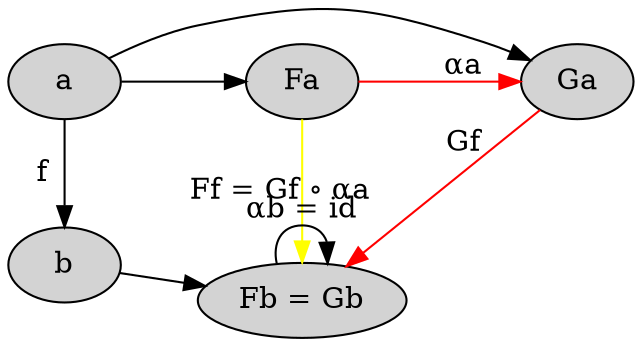 digraph {
  node [style="filled" color="black" fillcolor="lightgray"]

  rankdir=LR
  { rank=same a b }
  { rank=same Fa FbGb }

  a [label="a"]
  b [label="b"]
  Fa [label="Fa"]
  Ga [label="Ga"]
  FbGb [label="Fb = Gb"]

  a -> b [label="f"]
  a -> Fa
  a -> Ga
  b -> FbGb
  FbGb -> FbGb [label="αb = id"]
  Fa -> Ga [label="αa" color="red"]
  Ga -> FbGb [label="Gf" color="red"]
  Fa -> FbGb [label="Ff = Gf ∘ αa" color="yellow"]
}
